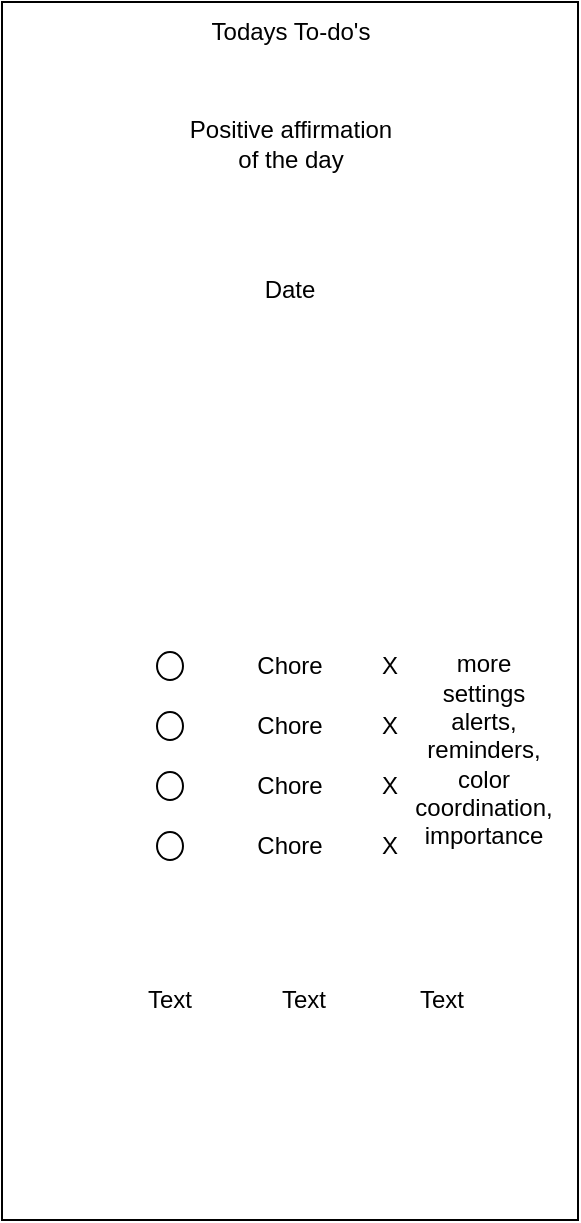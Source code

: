 <mxfile version="20.3.6" type="github">
  <diagram id="a2VeDvsyXGVTSyFNRV9f" name="Page-1">
    <mxGraphModel dx="1214" dy="1196" grid="0" gridSize="10" guides="1" tooltips="1" connect="1" arrows="1" fold="1" page="0" pageScale="1" pageWidth="850" pageHeight="1100" math="0" shadow="0">
      <root>
        <mxCell id="0" />
        <mxCell id="1" parent="0" />
        <mxCell id="lRkdednOupmv5D5-ZkMC-1" value="" style="rounded=0;whiteSpace=wrap;html=1;hachureGap=4;" vertex="1" parent="1">
          <mxGeometry x="-38" y="-6" width="288" height="609" as="geometry" />
        </mxCell>
        <mxCell id="lRkdednOupmv5D5-ZkMC-2" value="Text" style="text;strokeColor=none;fillColor=none;html=1;align=center;verticalAlign=middle;whiteSpace=wrap;rounded=0;hachureGap=4;" vertex="1" parent="1">
          <mxGeometry x="152" y="478" width="60" height="30" as="geometry" />
        </mxCell>
        <mxCell id="lRkdednOupmv5D5-ZkMC-3" value="Text" style="text;strokeColor=none;fillColor=none;html=1;align=center;verticalAlign=middle;whiteSpace=wrap;rounded=0;hachureGap=4;" vertex="1" parent="1">
          <mxGeometry x="83" y="478" width="60" height="30" as="geometry" />
        </mxCell>
        <mxCell id="lRkdednOupmv5D5-ZkMC-4" value="Text" style="text;strokeColor=none;fillColor=none;html=1;align=center;verticalAlign=middle;whiteSpace=wrap;rounded=0;hachureGap=4;" vertex="1" parent="1">
          <mxGeometry x="16" y="478" width="60" height="30" as="geometry" />
        </mxCell>
        <mxCell id="lRkdednOupmv5D5-ZkMC-7" value="Chore" style="text;strokeColor=none;fillColor=none;html=1;align=center;verticalAlign=middle;whiteSpace=wrap;rounded=0;hachureGap=4;" vertex="1" parent="1">
          <mxGeometry x="76" y="311" width="60" height="30" as="geometry" />
        </mxCell>
        <mxCell id="lRkdednOupmv5D5-ZkMC-8" value="Date" style="text;strokeColor=none;fillColor=none;html=1;align=center;verticalAlign=middle;whiteSpace=wrap;rounded=0;hachureGap=4;" vertex="1" parent="1">
          <mxGeometry x="76" y="123" width="60" height="30" as="geometry" />
        </mxCell>
        <mxCell id="lRkdednOupmv5D5-ZkMC-9" value="Positive affirmation of the day" style="text;strokeColor=none;fillColor=none;html=1;align=center;verticalAlign=middle;whiteSpace=wrap;rounded=0;hachureGap=4;" vertex="1" parent="1">
          <mxGeometry x="49.5" y="50" width="113" height="30" as="geometry" />
        </mxCell>
        <mxCell id="lRkdednOupmv5D5-ZkMC-10" value="Todays To-do&#39;s" style="text;strokeColor=none;fillColor=none;html=1;align=center;verticalAlign=middle;whiteSpace=wrap;rounded=0;hachureGap=4;" vertex="1" parent="1">
          <mxGeometry x="55.5" y="-6" width="101" height="30" as="geometry" />
        </mxCell>
        <mxCell id="lRkdednOupmv5D5-ZkMC-11" value="Chore" style="text;strokeColor=none;fillColor=none;html=1;align=center;verticalAlign=middle;whiteSpace=wrap;rounded=0;hachureGap=4;" vertex="1" parent="1">
          <mxGeometry x="76" y="401" width="60" height="30" as="geometry" />
        </mxCell>
        <mxCell id="lRkdednOupmv5D5-ZkMC-12" value="Chore" style="text;strokeColor=none;fillColor=none;html=1;align=center;verticalAlign=middle;whiteSpace=wrap;rounded=0;hachureGap=4;" vertex="1" parent="1">
          <mxGeometry x="76" y="371" width="60" height="30" as="geometry" />
        </mxCell>
        <mxCell id="lRkdednOupmv5D5-ZkMC-13" value="Chore" style="text;strokeColor=none;fillColor=none;html=1;align=center;verticalAlign=middle;whiteSpace=wrap;rounded=0;hachureGap=4;" vertex="1" parent="1">
          <mxGeometry x="76" y="341" width="60" height="30" as="geometry" />
        </mxCell>
        <mxCell id="lRkdednOupmv5D5-ZkMC-14" value="X" style="text;strokeColor=none;fillColor=none;html=1;align=center;verticalAlign=middle;whiteSpace=wrap;rounded=0;hachureGap=4;" vertex="1" parent="1">
          <mxGeometry x="126" y="311" width="60" height="30" as="geometry" />
        </mxCell>
        <mxCell id="lRkdednOupmv5D5-ZkMC-15" value="X" style="text;strokeColor=none;fillColor=none;html=1;align=center;verticalAlign=middle;whiteSpace=wrap;rounded=0;hachureGap=4;" vertex="1" parent="1">
          <mxGeometry x="126" y="341" width="60" height="30" as="geometry" />
        </mxCell>
        <mxCell id="lRkdednOupmv5D5-ZkMC-16" value="X" style="text;strokeColor=none;fillColor=none;html=1;align=center;verticalAlign=middle;whiteSpace=wrap;rounded=0;hachureGap=4;" vertex="1" parent="1">
          <mxGeometry x="126" y="371" width="60" height="30" as="geometry" />
        </mxCell>
        <mxCell id="lRkdednOupmv5D5-ZkMC-17" value="X" style="text;strokeColor=none;fillColor=none;html=1;align=center;verticalAlign=middle;whiteSpace=wrap;rounded=0;hachureGap=4;" vertex="1" parent="1">
          <mxGeometry x="126" y="401" width="60" height="30" as="geometry" />
        </mxCell>
        <mxCell id="lRkdednOupmv5D5-ZkMC-18" value="more settings&lt;br&gt;alerts,&lt;br&gt;reminders,&lt;br&gt;color coordination,&lt;br&gt;importance" style="text;strokeColor=none;fillColor=none;html=1;align=center;verticalAlign=middle;whiteSpace=wrap;rounded=0;hachureGap=4;" vertex="1" parent="1">
          <mxGeometry x="173" y="269" width="60" height="198" as="geometry" />
        </mxCell>
        <mxCell id="lRkdednOupmv5D5-ZkMC-19" value="" style="ellipse;whiteSpace=wrap;html=1;hachureGap=4;" vertex="1" parent="1">
          <mxGeometry x="39.5" y="319" width="13" height="14" as="geometry" />
        </mxCell>
        <mxCell id="lRkdednOupmv5D5-ZkMC-20" value="" style="ellipse;whiteSpace=wrap;html=1;hachureGap=4;" vertex="1" parent="1">
          <mxGeometry x="39.5" y="349" width="13" height="14" as="geometry" />
        </mxCell>
        <mxCell id="lRkdednOupmv5D5-ZkMC-21" value="" style="ellipse;whiteSpace=wrap;html=1;hachureGap=4;" vertex="1" parent="1">
          <mxGeometry x="39.5" y="379" width="13" height="14" as="geometry" />
        </mxCell>
        <mxCell id="lRkdednOupmv5D5-ZkMC-22" value="" style="ellipse;whiteSpace=wrap;html=1;hachureGap=4;" vertex="1" parent="1">
          <mxGeometry x="39.5" y="409" width="13" height="14" as="geometry" />
        </mxCell>
      </root>
    </mxGraphModel>
  </diagram>
</mxfile>

